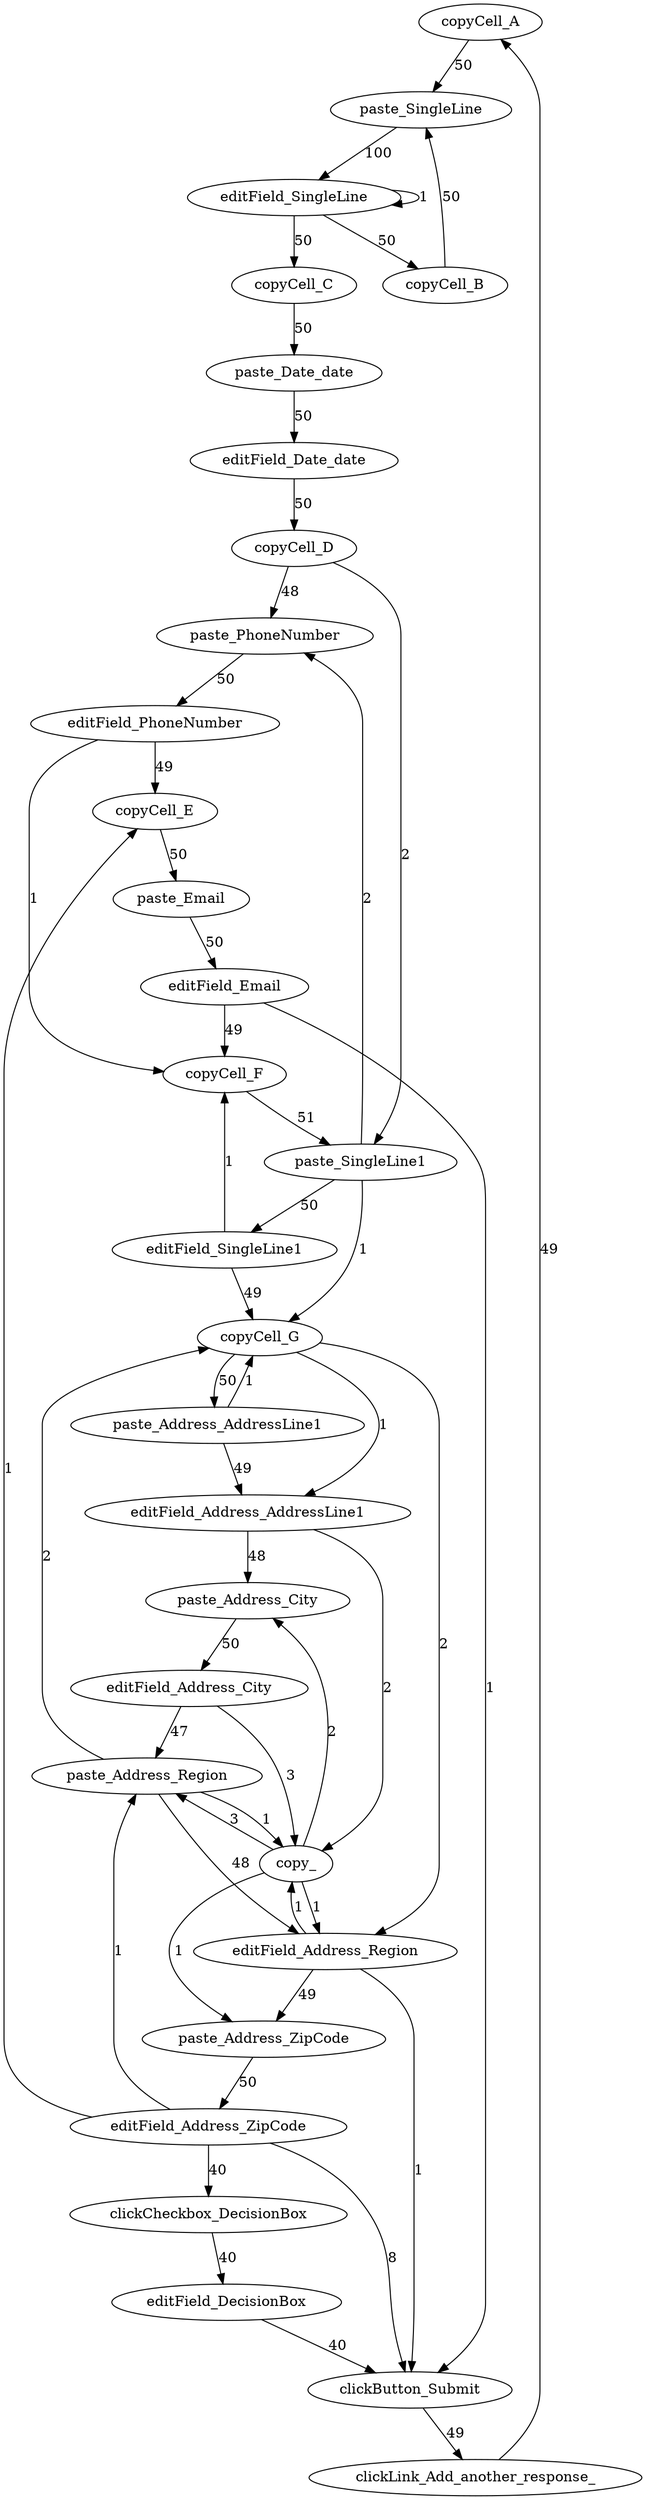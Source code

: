 digraph g {
   copyCell_A -> paste_SingleLine [label=50];
   paste_SingleLine -> editField_SingleLine [label=100];
   editField_SingleLine -> copyCell_B [label=50];
   copyCell_B -> paste_SingleLine [label=50];
   editField_SingleLine -> copyCell_C [label=50];
   copyCell_C -> paste_Date_date [label=50];
   paste_Date_date -> editField_Date_date [label=50];
   editField_Date_date -> copyCell_D [label=50];
   copyCell_D -> paste_PhoneNumber [label=48];
   paste_PhoneNumber -> editField_PhoneNumber [label=50];
   editField_PhoneNumber -> copyCell_E [label=49];
   copyCell_E -> paste_Email [label=50];
   paste_Email -> editField_Email [label=50];
   editField_Email -> copyCell_F [label=49];
   copyCell_F -> paste_SingleLine1 [label=51];
   paste_SingleLine1 -> editField_SingleLine1 [label=50];
   editField_SingleLine1 -> copyCell_G [label=49];
   copyCell_G -> paste_Address_AddressLine1 [label=50];
   paste_Address_AddressLine1 -> editField_Address_AddressLine1 [label=49];
   editField_Address_AddressLine1 -> paste_Address_City [label=48];
   paste_Address_City -> editField_Address_City [label=50];
   editField_Address_City -> paste_Address_Region [label=47];
   paste_Address_Region -> editField_Address_Region [label=48];
   editField_Address_Region -> paste_Address_ZipCode [label=49];
   paste_Address_ZipCode -> editField_Address_ZipCode [label=50];
   editField_Address_ZipCode -> clickButton_Submit [label=8];
   clickButton_Submit -> clickLink_Add_another_response_ [label=49];
   clickLink_Add_another_response_ -> copyCell_A [label=49];
   editField_Address_ZipCode -> clickCheckbox_DecisionBox [label=40];
   clickCheckbox_DecisionBox -> editField_DecisionBox [label=40];
   editField_DecisionBox -> clickButton_Submit [label=40];
   editField_PhoneNumber -> copyCell_F [label=1];
   editField_Address_ZipCode -> copyCell_E [label=1];
   editField_Email -> clickButton_Submit [label=1];
   editField_Address_AddressLine1 -> copy_ [label=2];
   copy_ -> paste_Address_City [label=2];
   editField_Address_City -> copy_ [label=3];
   copy_ -> paste_Address_Region [label=3];
   paste_Address_Region -> copyCell_G [label=2];
   copyCell_G -> editField_Address_Region [label=2];
   paste_Address_AddressLine1 -> copyCell_G [label=1];
   copyCell_G -> editField_Address_AddressLine1 [label=1];
   paste_Address_Region -> copy_ [label=1];
   copy_ -> editField_Address_Region [label=1];
   copyCell_D -> paste_SingleLine1 [label=2];
   paste_SingleLine1 -> paste_PhoneNumber [label=2];
   editField_Address_Region -> copy_ [label=1];
   copy_ -> paste_Address_ZipCode [label=1];
   editField_SingleLine1 -> copyCell_F [label=1];
   paste_SingleLine1 -> copyCell_G [label=1];
   editField_SingleLine -> editField_SingleLine [label=1];
   editField_Address_ZipCode -> paste_Address_Region [label=1];
   editField_Address_Region -> clickButton_Submit [label=1];
}